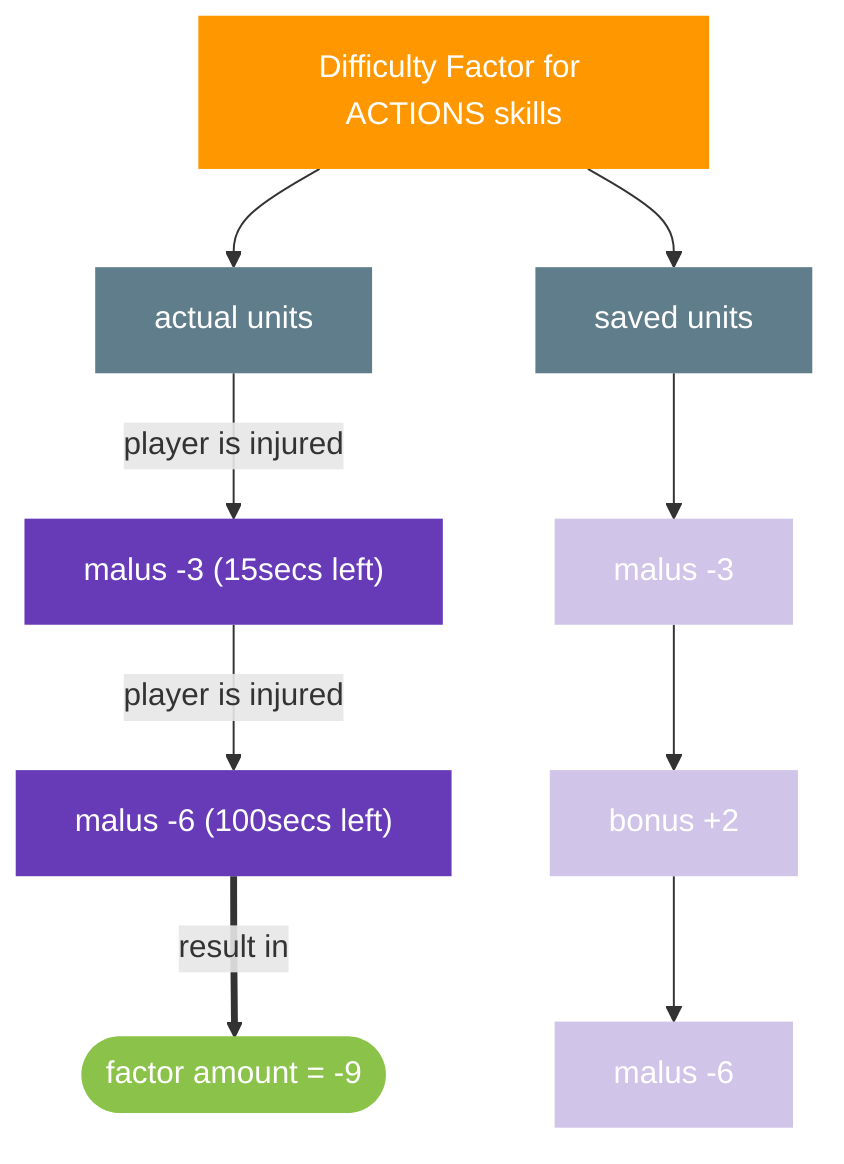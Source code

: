 graph TD
    s1[Difficulty Factor for ACTIONS skills]:::F
    s1 --> q1[actual units]:::S
    q1 -- player is injured --> s2["malus -3 (15secs left)"]:::U
    s2 -- player is injured --> s3["malus -6 (100secs left)"]:::U
    s3 == result in ==> r1([factor amount = -9]):::R
    s1 --> q2[saved units]:::S
    q2  --> ss1["malus -3"]:::SU
    ss1  --> ss2["bonus +2"]:::SU
    ss2  --> ss3["malus -6"]:::SU

classDef S fill:#607D8B,stroke-width:0px,color:#fff;
classDef F fill:#FF9800,stroke-width:0px,color:#fff;
classDef U fill:#673AB7,color:#fff,stroke-width:0px;
classDef R fill:#8BC34A,stroke-width:0px,color:#fff;
classDef SU fill:#D1C4E9,color:#fff,stroke-width:0px;